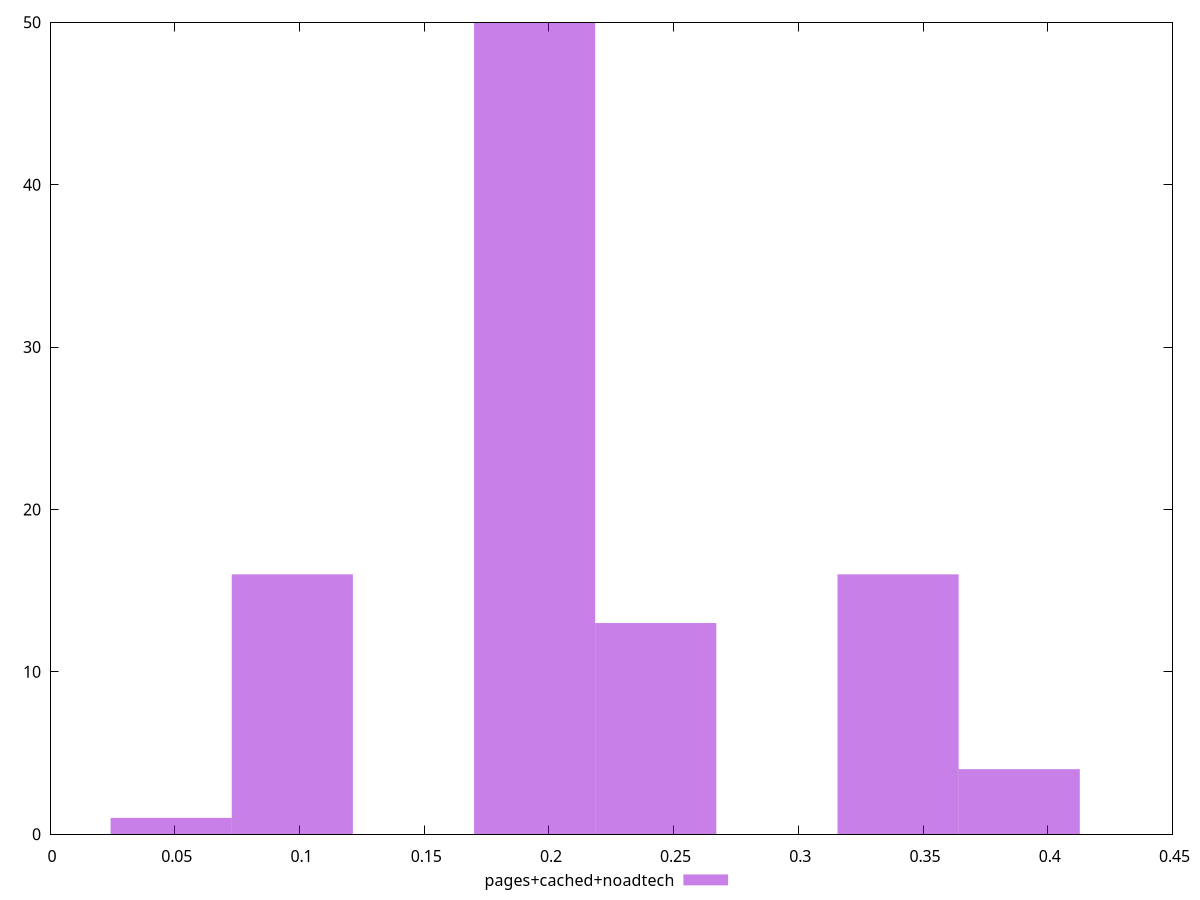 $_pagesCachedNoadtech <<EOF
0.1942748332463805 50
0.09713741662319025 16
0.3399809581811659 16
0.24284354155797563 13
0.388549666492761 4
0.04856870831159513 1
EOF
set key outside below
set terminal pngcairo
set output "report_00006_2020-11-02T20-21-41.718Z/cumulative-layout-shift/pages+cached+noadtech//raw_hist.png"
set yrange [0:50]
set boxwidth 0.04856870831159513
set style fill transparent solid 0.5 noborder
plot $_pagesCachedNoadtech title "pages+cached+noadtech" with boxes ,